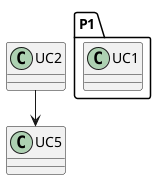 {
  "sha1": "tp8rs2l5u463lm2j681jh4xvcz6tkya",
  "insertion": {
    "when": "2024-06-04T17:28:46.565Z",
    "user": "plantuml@gmail.com"
  }
}
@startuml
!pragma layout smetana
package P1 {
class UC1
}  
class UC2
UC2 --> UC5
@enduml
